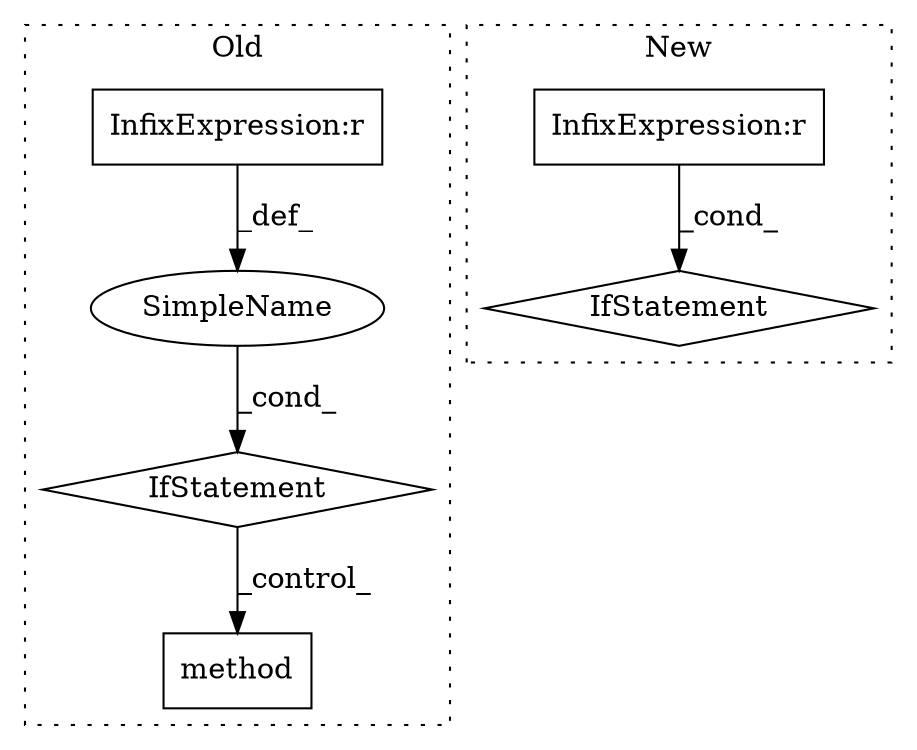 digraph G {
subgraph cluster0 {
1 [label="method" a="32" s="3882,3937" l="7,1" shape="box"];
3 [label="IfStatement" a="25" s="3813,3838" l="4,2" shape="diamond"];
4 [label="SimpleName" a="42" s="" l="" shape="ellipse"];
5 [label="InfixExpression:r" a="27" s="3829" l="4" shape="box"];
label = "Old";
style="dotted";
}
subgraph cluster1 {
2 [label="IfStatement" a="25" s="3318,3343" l="4,2" shape="diamond"];
6 [label="InfixExpression:r" a="27" s="3335" l="4" shape="box"];
label = "New";
style="dotted";
}
3 -> 1 [label="_control_"];
4 -> 3 [label="_cond_"];
5 -> 4 [label="_def_"];
6 -> 2 [label="_cond_"];
}